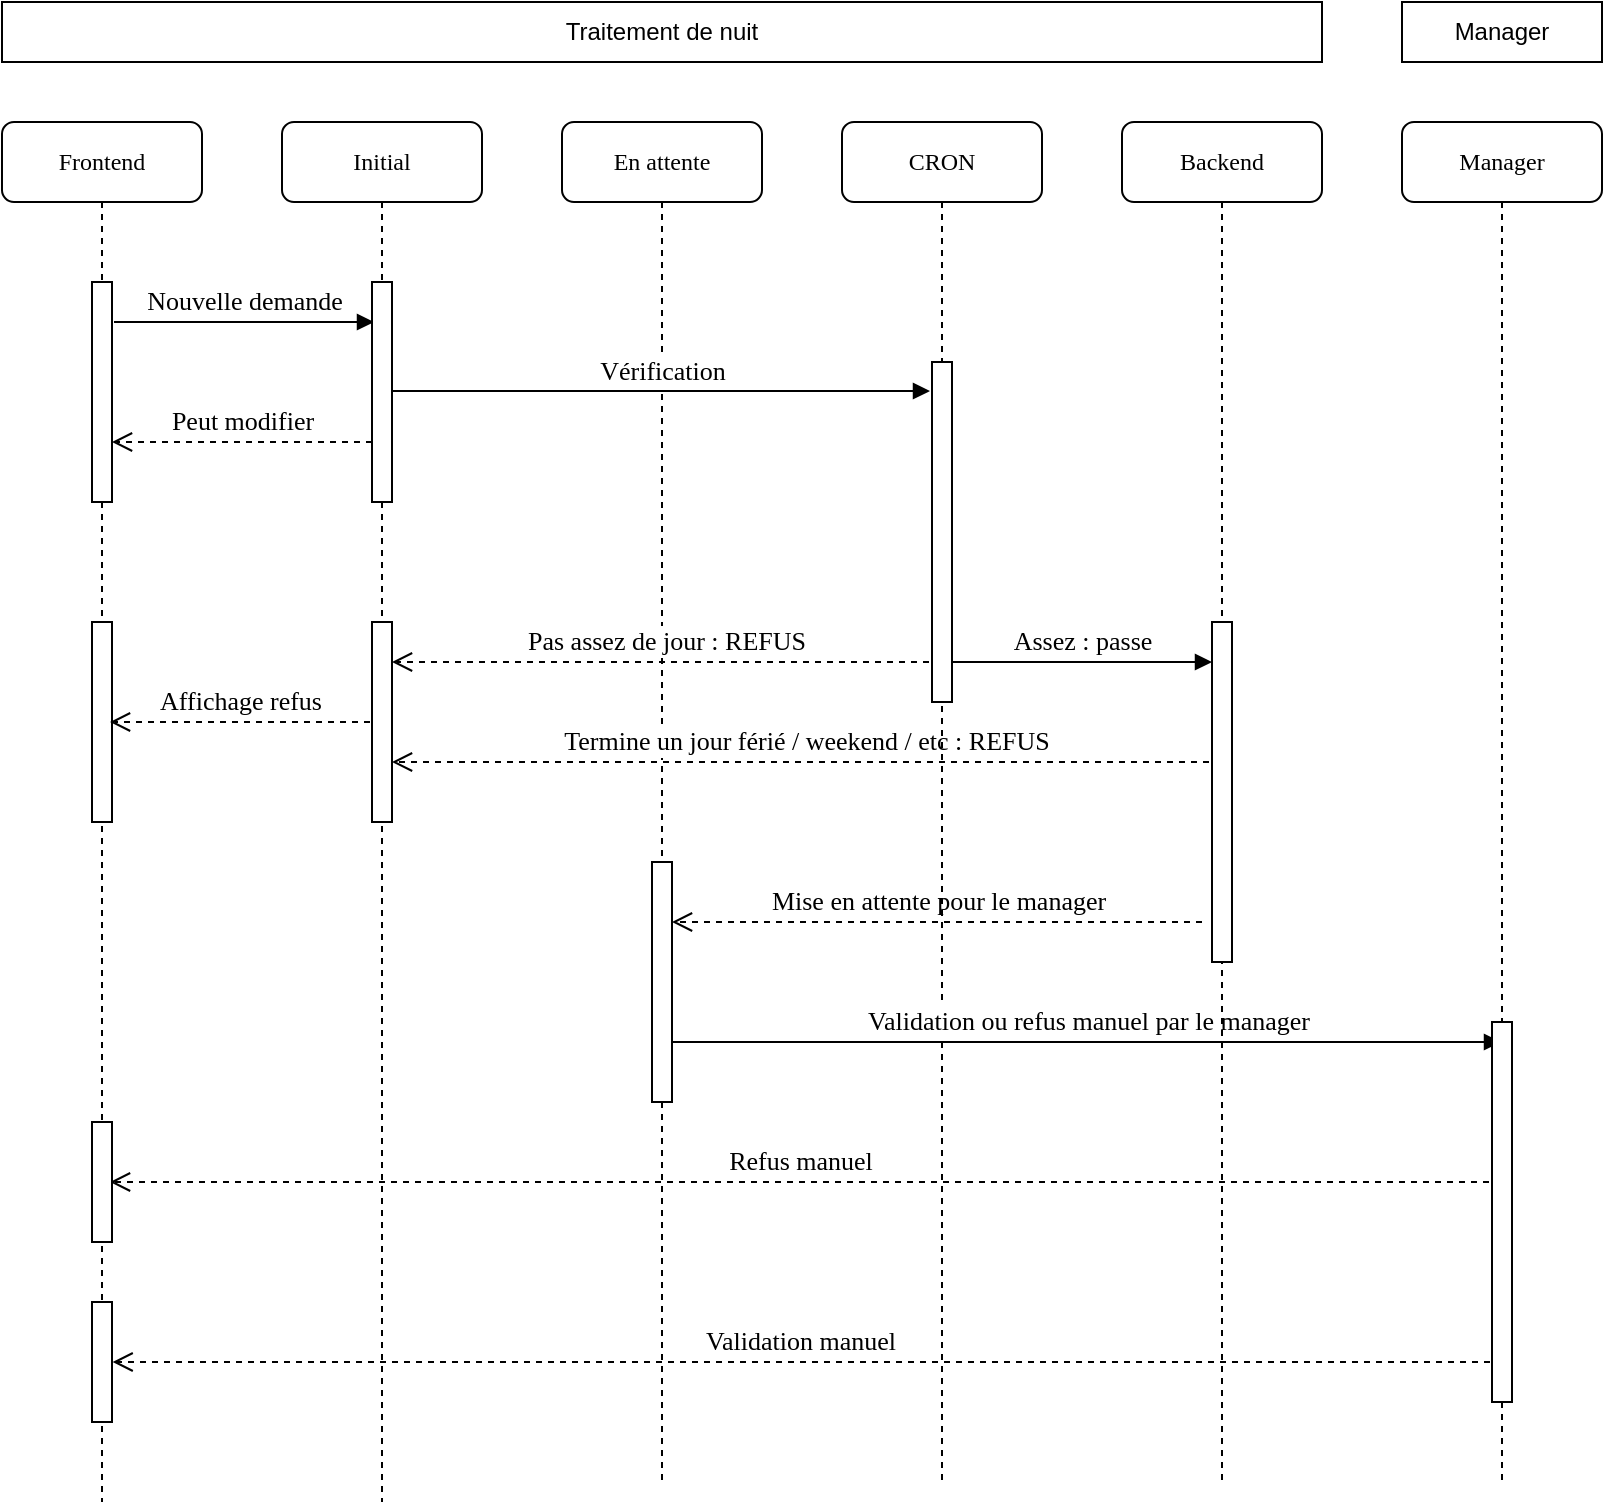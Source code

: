 <mxfile version="23.0.2" type="device">
  <diagram name="Page-1" id="13e1069c-82ec-6db2-03f1-153e76fe0fe0">
    <mxGraphModel dx="1500" dy="887" grid="1" gridSize="10" guides="1" tooltips="1" connect="1" arrows="1" fold="1" page="1" pageScale="1" pageWidth="1100" pageHeight="850" background="none" math="0" shadow="0">
      <root>
        <mxCell id="0" />
        <mxCell id="1" parent="0" />
        <mxCell id="7baba1c4bc27f4b0-2" value="En attente" style="shape=umlLifeline;perimeter=lifelinePerimeter;whiteSpace=wrap;html=1;container=1;collapsible=0;recursiveResize=0;outlineConnect=0;rounded=1;shadow=0;comic=0;labelBackgroundColor=none;strokeWidth=1;fontFamily=Verdana;fontSize=12;align=center;" parent="1" vertex="1">
          <mxGeometry x="380" y="100" width="100" height="680" as="geometry" />
        </mxCell>
        <mxCell id="8ppj3Jb1FmL6WpB68mss-16" value="Pas assez de jour : REFUS" style="verticalAlign=bottom;endArrow=open;dashed=1;endSize=8;labelBackgroundColor=#FFFFFF;fontFamily=Verdana;fontSize=13;fontColor=default;labelBorderColor=none;html=1;fontStyle=0;shadow=0;editable=1;movable=1;resizable=1;rotatable=1;deletable=1;locked=0;connectable=1;" edge="1" parent="7baba1c4bc27f4b0-2" source="7baba1c4bc27f4b0-3">
          <mxGeometry relative="1" as="geometry">
            <mxPoint x="-85" y="270" as="targetPoint" />
            <mxPoint x="55" y="270" as="sourcePoint" />
          </mxGeometry>
        </mxCell>
        <mxCell id="8ppj3Jb1FmL6WpB68mss-19" value="Termine un jour férié / weekend / etc : REFUS" style="verticalAlign=bottom;endArrow=open;dashed=1;endSize=8;labelBackgroundColor=#FFFFFF;fontFamily=Verdana;fontSize=13;fontColor=default;labelBorderColor=none;html=1;fontStyle=0;shadow=0;editable=1;movable=1;resizable=1;rotatable=1;deletable=1;locked=0;connectable=1;" edge="1" parent="7baba1c4bc27f4b0-2" source="7baba1c4bc27f4b0-4">
          <mxGeometry relative="1" as="geometry">
            <mxPoint x="-85" y="320" as="targetPoint" />
            <mxPoint x="55" y="320" as="sourcePoint" />
          </mxGeometry>
        </mxCell>
        <mxCell id="8ppj3Jb1FmL6WpB68mss-1" value="" style="points=[];perimeter=orthogonalPerimeter;rounded=0;shadow=0;comic=0;labelBackgroundColor=#FFFFFF;strokeWidth=1;fontFamily=Verdana;fontSize=13;align=center;fontColor=default;labelBorderColor=none;html=1;fontStyle=0;editable=1;movable=1;resizable=1;rotatable=1;deletable=1;locked=0;connectable=1;" vertex="1" parent="7baba1c4bc27f4b0-2">
          <mxGeometry x="45" y="370" width="10" height="120" as="geometry" />
        </mxCell>
        <mxCell id="8ppj3Jb1FmL6WpB68mss-4" value="Mise en attente pour le manager" style="verticalAlign=bottom;endArrow=open;dashed=1;endSize=8;labelBackgroundColor=#FFFFFF;fontFamily=Verdana;fontSize=13;fontColor=default;labelBorderColor=none;html=1;fontStyle=0;shadow=0;editable=1;movable=1;resizable=1;rotatable=1;deletable=1;locked=0;connectable=1;" edge="1" parent="7baba1c4bc27f4b0-2">
          <mxGeometry relative="1" as="geometry">
            <mxPoint x="55" y="400" as="targetPoint" />
            <mxPoint x="320" y="400" as="sourcePoint" />
          </mxGeometry>
        </mxCell>
        <mxCell id="8ppj3Jb1FmL6WpB68mss-32" value="Refus manuel" style="verticalAlign=bottom;endArrow=open;dashed=1;endSize=8;labelBackgroundColor=default;fontFamily=Verdana;fontSize=13;fontColor=default;labelBorderColor=none;html=1;fontStyle=0;shadow=0;editable=1;movable=1;resizable=1;rotatable=1;deletable=1;locked=0;connectable=1;" edge="1" parent="7baba1c4bc27f4b0-2" source="8ppj3Jb1FmL6WpB68mss-22">
          <mxGeometry x="0.01" relative="1" as="geometry">
            <mxPoint x="-226" y="530" as="targetPoint" />
            <mxPoint x="45" y="530" as="sourcePoint" />
            <mxPoint as="offset" />
          </mxGeometry>
        </mxCell>
        <mxCell id="7baba1c4bc27f4b0-3" value="CRON" style="shape=umlLifeline;perimeter=lifelinePerimeter;whiteSpace=wrap;html=1;container=1;collapsible=0;recursiveResize=0;outlineConnect=0;rounded=1;shadow=0;comic=0;labelBackgroundColor=none;strokeWidth=1;fontFamily=Verdana;fontSize=12;align=center;" parent="1" vertex="1">
          <mxGeometry x="520" y="100" width="100" height="680" as="geometry" />
        </mxCell>
        <mxCell id="8ppj3Jb1FmL6WpB68mss-10" value="" style="points=[];perimeter=orthogonalPerimeter;rounded=0;shadow=0;comic=0;labelBackgroundColor=#FFFFFF;strokeWidth=1;fontFamily=Verdana;fontSize=13;align=center;fontColor=default;labelBorderColor=none;html=1;fontStyle=0;editable=1;movable=1;resizable=1;rotatable=1;deletable=1;locked=0;connectable=1;" vertex="1" parent="7baba1c4bc27f4b0-3">
          <mxGeometry x="45" y="120" width="10" height="170" as="geometry" />
        </mxCell>
        <mxCell id="8ppj3Jb1FmL6WpB68mss-2" value="Validation ou refus manuel par le manager" style="verticalAlign=bottom;endArrow=block;labelBackgroundColor=#FFFFFF;fontFamily=Verdana;fontSize=13;edgeStyle=elbowEdgeStyle;elbow=vertical;fontColor=default;labelBorderColor=none;html=1;fontStyle=0;shadow=0;editable=1;movable=1;resizable=1;rotatable=1;deletable=1;locked=0;connectable=1;" edge="1" parent="7baba1c4bc27f4b0-3" target="8ppj3Jb1FmL6WpB68mss-22">
          <mxGeometry relative="1" as="geometry">
            <mxPoint x="-85" y="460" as="sourcePoint" />
            <mxPoint x="45" y="460" as="targetPoint" />
          </mxGeometry>
        </mxCell>
        <mxCell id="7baba1c4bc27f4b0-4" value="Backend" style="shape=umlLifeline;perimeter=lifelinePerimeter;whiteSpace=wrap;html=1;container=1;collapsible=0;recursiveResize=0;outlineConnect=0;rounded=1;shadow=0;comic=0;labelBackgroundColor=none;strokeWidth=1;fontFamily=Verdana;fontSize=12;align=center;" parent="1" vertex="1">
          <mxGeometry x="660" y="100" width="100" height="680" as="geometry" />
        </mxCell>
        <mxCell id="8ppj3Jb1FmL6WpB68mss-18" value="Assez : passe" style="verticalAlign=bottom;endArrow=block;entryX=0;entryY=0;labelBackgroundColor=#FFFFFF;fontFamily=Verdana;fontSize=13;edgeStyle=elbowEdgeStyle;elbow=vertical;fontColor=default;labelBorderColor=none;html=1;fontStyle=0;shadow=0;editable=1;movable=1;resizable=1;rotatable=1;deletable=1;locked=0;connectable=1;" edge="1" parent="7baba1c4bc27f4b0-4">
          <mxGeometry relative="1" as="geometry">
            <mxPoint x="-85" y="270" as="sourcePoint" />
            <mxPoint x="45" y="270" as="targetPoint" />
          </mxGeometry>
        </mxCell>
        <mxCell id="8ppj3Jb1FmL6WpB68mss-14" value="" style="points=[];perimeter=orthogonalPerimeter;rounded=0;shadow=0;comic=0;labelBackgroundColor=#FFFFFF;strokeWidth=1;fontFamily=Verdana;fontSize=13;align=center;fontColor=default;labelBorderColor=none;html=1;fontStyle=0;editable=1;movable=1;resizable=1;rotatable=1;deletable=1;locked=0;connectable=1;" vertex="1" parent="7baba1c4bc27f4b0-4">
          <mxGeometry x="45" y="250" width="10" height="170" as="geometry" />
        </mxCell>
        <mxCell id="8ppj3Jb1FmL6WpB68mss-35" value="Validation manuel" style="verticalAlign=bottom;endArrow=open;dashed=1;endSize=8;labelBackgroundColor=#FFFFFF;fontFamily=Verdana;fontSize=13;fontColor=default;labelBorderColor=none;html=1;fontStyle=0;shadow=0;editable=1;movable=1;resizable=1;rotatable=1;deletable=1;locked=0;connectable=1;" edge="1" parent="7baba1c4bc27f4b0-4">
          <mxGeometry x="0.01" relative="1" as="geometry">
            <mxPoint x="-504.692" y="620" as="targetPoint" />
            <mxPoint x="190" y="620" as="sourcePoint" />
            <mxPoint as="offset" />
          </mxGeometry>
        </mxCell>
        <mxCell id="7baba1c4bc27f4b0-8" value="Frontend" style="shape=umlLifeline;perimeter=lifelinePerimeter;whiteSpace=wrap;html=1;container=1;collapsible=0;recursiveResize=0;outlineConnect=0;rounded=1;shadow=0;comic=0;labelBackgroundColor=none;strokeWidth=1;fontFamily=Verdana;fontSize=12;align=center;" parent="1" vertex="1">
          <mxGeometry x="100" y="100" width="100" height="690" as="geometry" />
        </mxCell>
        <mxCell id="8ppj3Jb1FmL6WpB68mss-5" value="" style="points=[];perimeter=orthogonalPerimeter;rounded=0;shadow=0;comic=0;labelBackgroundColor=#FFFFFF;strokeWidth=1;fontFamily=Verdana;fontSize=13;align=center;fontColor=default;labelBorderColor=none;html=1;fontStyle=0;editable=1;movable=1;resizable=1;rotatable=1;deletable=1;locked=0;connectable=1;" vertex="1" parent="7baba1c4bc27f4b0-8">
          <mxGeometry x="45" y="80" width="10" height="110" as="geometry" />
        </mxCell>
        <mxCell id="8ppj3Jb1FmL6WpB68mss-15" value="" style="points=[];perimeter=orthogonalPerimeter;rounded=0;shadow=0;comic=0;labelBackgroundColor=#FFFFFF;strokeWidth=1;fontFamily=Verdana;fontSize=13;align=center;fontColor=default;labelBorderColor=none;html=1;fontStyle=0;editable=1;movable=1;resizable=1;rotatable=1;deletable=1;locked=0;connectable=1;" vertex="1" parent="7baba1c4bc27f4b0-8">
          <mxGeometry x="45" y="500" width="10" height="60" as="geometry" />
        </mxCell>
        <mxCell id="8ppj3Jb1FmL6WpB68mss-33" value="" style="points=[];perimeter=orthogonalPerimeter;rounded=0;shadow=0;comic=0;labelBackgroundColor=#FFFFFF;strokeWidth=1;fontFamily=Verdana;fontSize=13;align=center;fontColor=default;labelBorderColor=none;html=1;fontStyle=0;editable=1;movable=1;resizable=1;rotatable=1;deletable=1;locked=0;connectable=1;" vertex="1" parent="7baba1c4bc27f4b0-8">
          <mxGeometry x="45" y="590" width="10" height="60" as="geometry" />
        </mxCell>
        <mxCell id="8ppj3Jb1FmL6WpB68mss-40" value="" style="points=[];perimeter=orthogonalPerimeter;rounded=0;shadow=0;comic=0;labelBackgroundColor=#FFFFFF;strokeWidth=1;fontFamily=Verdana;fontSize=13;align=center;fontColor=default;labelBorderColor=none;html=1;fontStyle=0;editable=1;movable=1;resizable=1;rotatable=1;deletable=1;locked=0;connectable=1;" vertex="1" parent="7baba1c4bc27f4b0-8">
          <mxGeometry x="45" y="250" width="10" height="100" as="geometry" />
        </mxCell>
        <mxCell id="8ppj3Jb1FmL6WpB68mss-22" value="Manager" style="shape=umlLifeline;perimeter=lifelinePerimeter;whiteSpace=wrap;html=1;container=1;collapsible=0;recursiveResize=0;outlineConnect=0;rounded=1;shadow=0;comic=0;labelBackgroundColor=none;strokeWidth=1;fontFamily=Verdana;fontSize=12;align=center;" vertex="1" parent="1">
          <mxGeometry x="800" y="100" width="100" height="680" as="geometry" />
        </mxCell>
        <mxCell id="8ppj3Jb1FmL6WpB68mss-29" value="" style="points=[];perimeter=orthogonalPerimeter;rounded=0;shadow=0;comic=0;labelBackgroundColor=#FFFFFF;strokeWidth=1;fontFamily=Verdana;fontSize=13;align=center;fontColor=default;labelBorderColor=none;html=1;fontStyle=0;editable=1;movable=1;resizable=1;rotatable=1;deletable=1;locked=0;connectable=1;" vertex="1" parent="8ppj3Jb1FmL6WpB68mss-22">
          <mxGeometry x="45" y="450" width="10" height="190" as="geometry" />
        </mxCell>
        <mxCell id="8ppj3Jb1FmL6WpB68mss-9" value="Traitement de nuit" style="rounded=0;whiteSpace=wrap;html=1;" vertex="1" parent="1">
          <mxGeometry x="100" y="40" width="660" height="30" as="geometry" />
        </mxCell>
        <mxCell id="8ppj3Jb1FmL6WpB68mss-20" value="Manager" style="rounded=0;whiteSpace=wrap;html=1;" vertex="1" parent="1">
          <mxGeometry x="800" y="40" width="100" height="30" as="geometry" />
        </mxCell>
        <mxCell id="8ppj3Jb1FmL6WpB68mss-7" value="Nouvelle demande" style="verticalAlign=bottom;endArrow=block;entryX=0;entryY=0;labelBackgroundColor=#FFFFFF;fontFamily=Verdana;fontSize=13;edgeStyle=elbowEdgeStyle;elbow=vertical;fontColor=default;labelBorderColor=none;html=1;fontStyle=0;shadow=0;editable=1;movable=1;resizable=1;rotatable=1;deletable=1;locked=0;connectable=1;" edge="1" parent="1">
          <mxGeometry relative="1" as="geometry">
            <mxPoint x="156" y="200" as="sourcePoint" />
            <mxPoint x="286" y="200" as="targetPoint" />
          </mxGeometry>
        </mxCell>
        <mxCell id="8ppj3Jb1FmL6WpB68mss-36" value="Initial" style="shape=umlLifeline;perimeter=lifelinePerimeter;whiteSpace=wrap;html=1;container=1;collapsible=0;recursiveResize=0;outlineConnect=0;rounded=1;shadow=0;comic=0;labelBackgroundColor=none;strokeWidth=1;fontFamily=Verdana;fontSize=12;align=center;" vertex="1" parent="1">
          <mxGeometry x="240" y="100" width="100" height="690" as="geometry" />
        </mxCell>
        <mxCell id="8ppj3Jb1FmL6WpB68mss-37" value="" style="points=[];perimeter=orthogonalPerimeter;rounded=0;shadow=0;comic=0;labelBackgroundColor=#FFFFFF;strokeWidth=1;fontFamily=Verdana;fontSize=13;align=center;fontColor=default;labelBorderColor=none;html=1;fontStyle=0;editable=1;movable=1;resizable=1;rotatable=1;deletable=1;locked=0;connectable=1;" vertex="1" parent="8ppj3Jb1FmL6WpB68mss-36">
          <mxGeometry x="45" y="80" width="10" height="110" as="geometry" />
        </mxCell>
        <mxCell id="8ppj3Jb1FmL6WpB68mss-38" value="" style="points=[];perimeter=orthogonalPerimeter;rounded=0;shadow=0;comic=0;labelBackgroundColor=#FFFFFF;strokeWidth=1;fontFamily=Verdana;fontSize=13;align=center;fontColor=default;labelBorderColor=none;html=1;fontStyle=0;editable=1;movable=1;resizable=1;rotatable=1;deletable=1;locked=0;connectable=1;" vertex="1" parent="8ppj3Jb1FmL6WpB68mss-36">
          <mxGeometry x="45" y="250" width="10" height="100" as="geometry" />
        </mxCell>
        <mxCell id="8ppj3Jb1FmL6WpB68mss-8" value="Peut modifier" style="verticalAlign=bottom;endArrow=open;dashed=1;endSize=8;labelBackgroundColor=#FFFFFF;fontFamily=Verdana;fontSize=13;fontColor=default;labelBorderColor=none;html=1;fontStyle=0;shadow=0;editable=1;movable=1;resizable=1;rotatable=1;deletable=1;locked=0;connectable=1;" edge="1" parent="8ppj3Jb1FmL6WpB68mss-36">
          <mxGeometry relative="1" as="geometry">
            <mxPoint x="-85" y="160" as="targetPoint" />
            <mxPoint x="45" y="160" as="sourcePoint" />
          </mxGeometry>
        </mxCell>
        <mxCell id="8ppj3Jb1FmL6WpB68mss-11" value="Vérification" style="verticalAlign=bottom;endArrow=block;entryX=0;entryY=0;labelBackgroundColor=#FFFFFF;fontFamily=Verdana;fontSize=13;edgeStyle=elbowEdgeStyle;elbow=horizontal;fontColor=default;labelBorderColor=none;html=1;fontStyle=0;shadow=0;editable=1;movable=1;resizable=1;rotatable=1;deletable=1;locked=0;connectable=1;" edge="1" parent="8ppj3Jb1FmL6WpB68mss-36">
          <mxGeometry relative="1" as="geometry">
            <mxPoint x="55" y="134.5" as="sourcePoint" />
            <mxPoint x="324" y="134.5" as="targetPoint" />
          </mxGeometry>
        </mxCell>
        <mxCell id="8ppj3Jb1FmL6WpB68mss-41" value="Affichage refus" style="verticalAlign=bottom;endArrow=open;dashed=1;endSize=8;labelBackgroundColor=#FFFFFF;fontFamily=Verdana;fontSize=13;fontColor=default;labelBorderColor=none;html=1;fontStyle=0;shadow=0;editable=1;movable=1;resizable=1;rotatable=1;deletable=1;locked=0;connectable=1;" edge="1" parent="1">
          <mxGeometry relative="1" as="geometry">
            <mxPoint x="154" y="400" as="targetPoint" />
            <mxPoint x="284" y="400" as="sourcePoint" />
          </mxGeometry>
        </mxCell>
      </root>
    </mxGraphModel>
  </diagram>
</mxfile>
